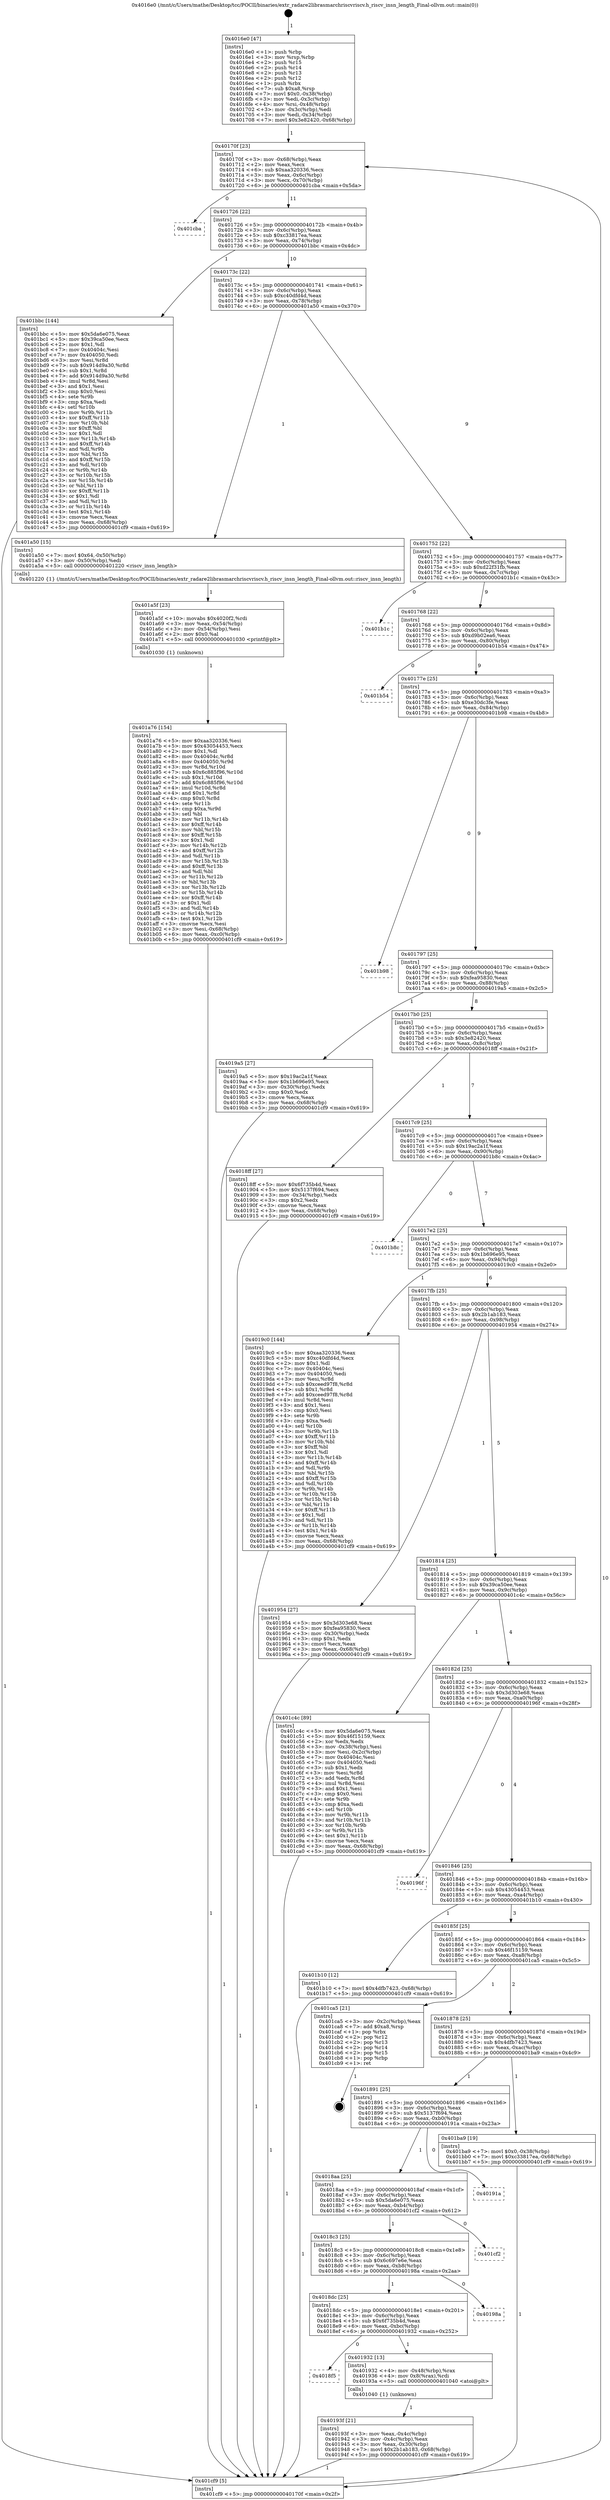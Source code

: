 digraph "0x4016e0" {
  label = "0x4016e0 (/mnt/c/Users/mathe/Desktop/tcc/POCII/binaries/extr_radare2librasmarchriscvriscv.h_riscv_insn_length_Final-ollvm.out::main(0))"
  labelloc = "t"
  node[shape=record]

  Entry [label="",width=0.3,height=0.3,shape=circle,fillcolor=black,style=filled]
  "0x40170f" [label="{
     0x40170f [23]\l
     | [instrs]\l
     &nbsp;&nbsp;0x40170f \<+3\>: mov -0x68(%rbp),%eax\l
     &nbsp;&nbsp;0x401712 \<+2\>: mov %eax,%ecx\l
     &nbsp;&nbsp;0x401714 \<+6\>: sub $0xaa320336,%ecx\l
     &nbsp;&nbsp;0x40171a \<+3\>: mov %eax,-0x6c(%rbp)\l
     &nbsp;&nbsp;0x40171d \<+3\>: mov %ecx,-0x70(%rbp)\l
     &nbsp;&nbsp;0x401720 \<+6\>: je 0000000000401cba \<main+0x5da\>\l
  }"]
  "0x401cba" [label="{
     0x401cba\l
  }", style=dashed]
  "0x401726" [label="{
     0x401726 [22]\l
     | [instrs]\l
     &nbsp;&nbsp;0x401726 \<+5\>: jmp 000000000040172b \<main+0x4b\>\l
     &nbsp;&nbsp;0x40172b \<+3\>: mov -0x6c(%rbp),%eax\l
     &nbsp;&nbsp;0x40172e \<+5\>: sub $0xc33817ea,%eax\l
     &nbsp;&nbsp;0x401733 \<+3\>: mov %eax,-0x74(%rbp)\l
     &nbsp;&nbsp;0x401736 \<+6\>: je 0000000000401bbc \<main+0x4dc\>\l
  }"]
  Exit [label="",width=0.3,height=0.3,shape=circle,fillcolor=black,style=filled,peripheries=2]
  "0x401bbc" [label="{
     0x401bbc [144]\l
     | [instrs]\l
     &nbsp;&nbsp;0x401bbc \<+5\>: mov $0x5da6e075,%eax\l
     &nbsp;&nbsp;0x401bc1 \<+5\>: mov $0x39ca50ee,%ecx\l
     &nbsp;&nbsp;0x401bc6 \<+2\>: mov $0x1,%dl\l
     &nbsp;&nbsp;0x401bc8 \<+7\>: mov 0x40404c,%esi\l
     &nbsp;&nbsp;0x401bcf \<+7\>: mov 0x404050,%edi\l
     &nbsp;&nbsp;0x401bd6 \<+3\>: mov %esi,%r8d\l
     &nbsp;&nbsp;0x401bd9 \<+7\>: sub $0x914d9a30,%r8d\l
     &nbsp;&nbsp;0x401be0 \<+4\>: sub $0x1,%r8d\l
     &nbsp;&nbsp;0x401be4 \<+7\>: add $0x914d9a30,%r8d\l
     &nbsp;&nbsp;0x401beb \<+4\>: imul %r8d,%esi\l
     &nbsp;&nbsp;0x401bef \<+3\>: and $0x1,%esi\l
     &nbsp;&nbsp;0x401bf2 \<+3\>: cmp $0x0,%esi\l
     &nbsp;&nbsp;0x401bf5 \<+4\>: sete %r9b\l
     &nbsp;&nbsp;0x401bf9 \<+3\>: cmp $0xa,%edi\l
     &nbsp;&nbsp;0x401bfc \<+4\>: setl %r10b\l
     &nbsp;&nbsp;0x401c00 \<+3\>: mov %r9b,%r11b\l
     &nbsp;&nbsp;0x401c03 \<+4\>: xor $0xff,%r11b\l
     &nbsp;&nbsp;0x401c07 \<+3\>: mov %r10b,%bl\l
     &nbsp;&nbsp;0x401c0a \<+3\>: xor $0xff,%bl\l
     &nbsp;&nbsp;0x401c0d \<+3\>: xor $0x1,%dl\l
     &nbsp;&nbsp;0x401c10 \<+3\>: mov %r11b,%r14b\l
     &nbsp;&nbsp;0x401c13 \<+4\>: and $0xff,%r14b\l
     &nbsp;&nbsp;0x401c17 \<+3\>: and %dl,%r9b\l
     &nbsp;&nbsp;0x401c1a \<+3\>: mov %bl,%r15b\l
     &nbsp;&nbsp;0x401c1d \<+4\>: and $0xff,%r15b\l
     &nbsp;&nbsp;0x401c21 \<+3\>: and %dl,%r10b\l
     &nbsp;&nbsp;0x401c24 \<+3\>: or %r9b,%r14b\l
     &nbsp;&nbsp;0x401c27 \<+3\>: or %r10b,%r15b\l
     &nbsp;&nbsp;0x401c2a \<+3\>: xor %r15b,%r14b\l
     &nbsp;&nbsp;0x401c2d \<+3\>: or %bl,%r11b\l
     &nbsp;&nbsp;0x401c30 \<+4\>: xor $0xff,%r11b\l
     &nbsp;&nbsp;0x401c34 \<+3\>: or $0x1,%dl\l
     &nbsp;&nbsp;0x401c37 \<+3\>: and %dl,%r11b\l
     &nbsp;&nbsp;0x401c3a \<+3\>: or %r11b,%r14b\l
     &nbsp;&nbsp;0x401c3d \<+4\>: test $0x1,%r14b\l
     &nbsp;&nbsp;0x401c41 \<+3\>: cmovne %ecx,%eax\l
     &nbsp;&nbsp;0x401c44 \<+3\>: mov %eax,-0x68(%rbp)\l
     &nbsp;&nbsp;0x401c47 \<+5\>: jmp 0000000000401cf9 \<main+0x619\>\l
  }"]
  "0x40173c" [label="{
     0x40173c [22]\l
     | [instrs]\l
     &nbsp;&nbsp;0x40173c \<+5\>: jmp 0000000000401741 \<main+0x61\>\l
     &nbsp;&nbsp;0x401741 \<+3\>: mov -0x6c(%rbp),%eax\l
     &nbsp;&nbsp;0x401744 \<+5\>: sub $0xc40dfd4d,%eax\l
     &nbsp;&nbsp;0x401749 \<+3\>: mov %eax,-0x78(%rbp)\l
     &nbsp;&nbsp;0x40174c \<+6\>: je 0000000000401a50 \<main+0x370\>\l
  }"]
  "0x401a76" [label="{
     0x401a76 [154]\l
     | [instrs]\l
     &nbsp;&nbsp;0x401a76 \<+5\>: mov $0xaa320336,%esi\l
     &nbsp;&nbsp;0x401a7b \<+5\>: mov $0x43054453,%ecx\l
     &nbsp;&nbsp;0x401a80 \<+2\>: mov $0x1,%dl\l
     &nbsp;&nbsp;0x401a82 \<+8\>: mov 0x40404c,%r8d\l
     &nbsp;&nbsp;0x401a8a \<+8\>: mov 0x404050,%r9d\l
     &nbsp;&nbsp;0x401a92 \<+3\>: mov %r8d,%r10d\l
     &nbsp;&nbsp;0x401a95 \<+7\>: sub $0x6c885f96,%r10d\l
     &nbsp;&nbsp;0x401a9c \<+4\>: sub $0x1,%r10d\l
     &nbsp;&nbsp;0x401aa0 \<+7\>: add $0x6c885f96,%r10d\l
     &nbsp;&nbsp;0x401aa7 \<+4\>: imul %r10d,%r8d\l
     &nbsp;&nbsp;0x401aab \<+4\>: and $0x1,%r8d\l
     &nbsp;&nbsp;0x401aaf \<+4\>: cmp $0x0,%r8d\l
     &nbsp;&nbsp;0x401ab3 \<+4\>: sete %r11b\l
     &nbsp;&nbsp;0x401ab7 \<+4\>: cmp $0xa,%r9d\l
     &nbsp;&nbsp;0x401abb \<+3\>: setl %bl\l
     &nbsp;&nbsp;0x401abe \<+3\>: mov %r11b,%r14b\l
     &nbsp;&nbsp;0x401ac1 \<+4\>: xor $0xff,%r14b\l
     &nbsp;&nbsp;0x401ac5 \<+3\>: mov %bl,%r15b\l
     &nbsp;&nbsp;0x401ac8 \<+4\>: xor $0xff,%r15b\l
     &nbsp;&nbsp;0x401acc \<+3\>: xor $0x1,%dl\l
     &nbsp;&nbsp;0x401acf \<+3\>: mov %r14b,%r12b\l
     &nbsp;&nbsp;0x401ad2 \<+4\>: and $0xff,%r12b\l
     &nbsp;&nbsp;0x401ad6 \<+3\>: and %dl,%r11b\l
     &nbsp;&nbsp;0x401ad9 \<+3\>: mov %r15b,%r13b\l
     &nbsp;&nbsp;0x401adc \<+4\>: and $0xff,%r13b\l
     &nbsp;&nbsp;0x401ae0 \<+2\>: and %dl,%bl\l
     &nbsp;&nbsp;0x401ae2 \<+3\>: or %r11b,%r12b\l
     &nbsp;&nbsp;0x401ae5 \<+3\>: or %bl,%r13b\l
     &nbsp;&nbsp;0x401ae8 \<+3\>: xor %r13b,%r12b\l
     &nbsp;&nbsp;0x401aeb \<+3\>: or %r15b,%r14b\l
     &nbsp;&nbsp;0x401aee \<+4\>: xor $0xff,%r14b\l
     &nbsp;&nbsp;0x401af2 \<+3\>: or $0x1,%dl\l
     &nbsp;&nbsp;0x401af5 \<+3\>: and %dl,%r14b\l
     &nbsp;&nbsp;0x401af8 \<+3\>: or %r14b,%r12b\l
     &nbsp;&nbsp;0x401afb \<+4\>: test $0x1,%r12b\l
     &nbsp;&nbsp;0x401aff \<+3\>: cmovne %ecx,%esi\l
     &nbsp;&nbsp;0x401b02 \<+3\>: mov %esi,-0x68(%rbp)\l
     &nbsp;&nbsp;0x401b05 \<+6\>: mov %eax,-0xc0(%rbp)\l
     &nbsp;&nbsp;0x401b0b \<+5\>: jmp 0000000000401cf9 \<main+0x619\>\l
  }"]
  "0x401a50" [label="{
     0x401a50 [15]\l
     | [instrs]\l
     &nbsp;&nbsp;0x401a50 \<+7\>: movl $0x64,-0x50(%rbp)\l
     &nbsp;&nbsp;0x401a57 \<+3\>: mov -0x50(%rbp),%edi\l
     &nbsp;&nbsp;0x401a5a \<+5\>: call 0000000000401220 \<riscv_insn_length\>\l
     | [calls]\l
     &nbsp;&nbsp;0x401220 \{1\} (/mnt/c/Users/mathe/Desktop/tcc/POCII/binaries/extr_radare2librasmarchriscvriscv.h_riscv_insn_length_Final-ollvm.out::riscv_insn_length)\l
  }"]
  "0x401752" [label="{
     0x401752 [22]\l
     | [instrs]\l
     &nbsp;&nbsp;0x401752 \<+5\>: jmp 0000000000401757 \<main+0x77\>\l
     &nbsp;&nbsp;0x401757 \<+3\>: mov -0x6c(%rbp),%eax\l
     &nbsp;&nbsp;0x40175a \<+5\>: sub $0xd22f31fb,%eax\l
     &nbsp;&nbsp;0x40175f \<+3\>: mov %eax,-0x7c(%rbp)\l
     &nbsp;&nbsp;0x401762 \<+6\>: je 0000000000401b1c \<main+0x43c\>\l
  }"]
  "0x401a5f" [label="{
     0x401a5f [23]\l
     | [instrs]\l
     &nbsp;&nbsp;0x401a5f \<+10\>: movabs $0x4020f2,%rdi\l
     &nbsp;&nbsp;0x401a69 \<+3\>: mov %eax,-0x54(%rbp)\l
     &nbsp;&nbsp;0x401a6c \<+3\>: mov -0x54(%rbp),%esi\l
     &nbsp;&nbsp;0x401a6f \<+2\>: mov $0x0,%al\l
     &nbsp;&nbsp;0x401a71 \<+5\>: call 0000000000401030 \<printf@plt\>\l
     | [calls]\l
     &nbsp;&nbsp;0x401030 \{1\} (unknown)\l
  }"]
  "0x401b1c" [label="{
     0x401b1c\l
  }", style=dashed]
  "0x401768" [label="{
     0x401768 [22]\l
     | [instrs]\l
     &nbsp;&nbsp;0x401768 \<+5\>: jmp 000000000040176d \<main+0x8d\>\l
     &nbsp;&nbsp;0x40176d \<+3\>: mov -0x6c(%rbp),%eax\l
     &nbsp;&nbsp;0x401770 \<+5\>: sub $0xd9b02ea6,%eax\l
     &nbsp;&nbsp;0x401775 \<+3\>: mov %eax,-0x80(%rbp)\l
     &nbsp;&nbsp;0x401778 \<+6\>: je 0000000000401b54 \<main+0x474\>\l
  }"]
  "0x40193f" [label="{
     0x40193f [21]\l
     | [instrs]\l
     &nbsp;&nbsp;0x40193f \<+3\>: mov %eax,-0x4c(%rbp)\l
     &nbsp;&nbsp;0x401942 \<+3\>: mov -0x4c(%rbp),%eax\l
     &nbsp;&nbsp;0x401945 \<+3\>: mov %eax,-0x30(%rbp)\l
     &nbsp;&nbsp;0x401948 \<+7\>: movl $0x2b1ab183,-0x68(%rbp)\l
     &nbsp;&nbsp;0x40194f \<+5\>: jmp 0000000000401cf9 \<main+0x619\>\l
  }"]
  "0x401b54" [label="{
     0x401b54\l
  }", style=dashed]
  "0x40177e" [label="{
     0x40177e [25]\l
     | [instrs]\l
     &nbsp;&nbsp;0x40177e \<+5\>: jmp 0000000000401783 \<main+0xa3\>\l
     &nbsp;&nbsp;0x401783 \<+3\>: mov -0x6c(%rbp),%eax\l
     &nbsp;&nbsp;0x401786 \<+5\>: sub $0xe30dc3fe,%eax\l
     &nbsp;&nbsp;0x40178b \<+6\>: mov %eax,-0x84(%rbp)\l
     &nbsp;&nbsp;0x401791 \<+6\>: je 0000000000401b98 \<main+0x4b8\>\l
  }"]
  "0x4018f5" [label="{
     0x4018f5\l
  }", style=dashed]
  "0x401b98" [label="{
     0x401b98\l
  }", style=dashed]
  "0x401797" [label="{
     0x401797 [25]\l
     | [instrs]\l
     &nbsp;&nbsp;0x401797 \<+5\>: jmp 000000000040179c \<main+0xbc\>\l
     &nbsp;&nbsp;0x40179c \<+3\>: mov -0x6c(%rbp),%eax\l
     &nbsp;&nbsp;0x40179f \<+5\>: sub $0xfea95830,%eax\l
     &nbsp;&nbsp;0x4017a4 \<+6\>: mov %eax,-0x88(%rbp)\l
     &nbsp;&nbsp;0x4017aa \<+6\>: je 00000000004019a5 \<main+0x2c5\>\l
  }"]
  "0x401932" [label="{
     0x401932 [13]\l
     | [instrs]\l
     &nbsp;&nbsp;0x401932 \<+4\>: mov -0x48(%rbp),%rax\l
     &nbsp;&nbsp;0x401936 \<+4\>: mov 0x8(%rax),%rdi\l
     &nbsp;&nbsp;0x40193a \<+5\>: call 0000000000401040 \<atoi@plt\>\l
     | [calls]\l
     &nbsp;&nbsp;0x401040 \{1\} (unknown)\l
  }"]
  "0x4019a5" [label="{
     0x4019a5 [27]\l
     | [instrs]\l
     &nbsp;&nbsp;0x4019a5 \<+5\>: mov $0x19ac2a1f,%eax\l
     &nbsp;&nbsp;0x4019aa \<+5\>: mov $0x1b696e95,%ecx\l
     &nbsp;&nbsp;0x4019af \<+3\>: mov -0x30(%rbp),%edx\l
     &nbsp;&nbsp;0x4019b2 \<+3\>: cmp $0x0,%edx\l
     &nbsp;&nbsp;0x4019b5 \<+3\>: cmove %ecx,%eax\l
     &nbsp;&nbsp;0x4019b8 \<+3\>: mov %eax,-0x68(%rbp)\l
     &nbsp;&nbsp;0x4019bb \<+5\>: jmp 0000000000401cf9 \<main+0x619\>\l
  }"]
  "0x4017b0" [label="{
     0x4017b0 [25]\l
     | [instrs]\l
     &nbsp;&nbsp;0x4017b0 \<+5\>: jmp 00000000004017b5 \<main+0xd5\>\l
     &nbsp;&nbsp;0x4017b5 \<+3\>: mov -0x6c(%rbp),%eax\l
     &nbsp;&nbsp;0x4017b8 \<+5\>: sub $0x3e82420,%eax\l
     &nbsp;&nbsp;0x4017bd \<+6\>: mov %eax,-0x8c(%rbp)\l
     &nbsp;&nbsp;0x4017c3 \<+6\>: je 00000000004018ff \<main+0x21f\>\l
  }"]
  "0x4018dc" [label="{
     0x4018dc [25]\l
     | [instrs]\l
     &nbsp;&nbsp;0x4018dc \<+5\>: jmp 00000000004018e1 \<main+0x201\>\l
     &nbsp;&nbsp;0x4018e1 \<+3\>: mov -0x6c(%rbp),%eax\l
     &nbsp;&nbsp;0x4018e4 \<+5\>: sub $0x6f735b4d,%eax\l
     &nbsp;&nbsp;0x4018e9 \<+6\>: mov %eax,-0xbc(%rbp)\l
     &nbsp;&nbsp;0x4018ef \<+6\>: je 0000000000401932 \<main+0x252\>\l
  }"]
  "0x4018ff" [label="{
     0x4018ff [27]\l
     | [instrs]\l
     &nbsp;&nbsp;0x4018ff \<+5\>: mov $0x6f735b4d,%eax\l
     &nbsp;&nbsp;0x401904 \<+5\>: mov $0x5137f694,%ecx\l
     &nbsp;&nbsp;0x401909 \<+3\>: mov -0x34(%rbp),%edx\l
     &nbsp;&nbsp;0x40190c \<+3\>: cmp $0x2,%edx\l
     &nbsp;&nbsp;0x40190f \<+3\>: cmovne %ecx,%eax\l
     &nbsp;&nbsp;0x401912 \<+3\>: mov %eax,-0x68(%rbp)\l
     &nbsp;&nbsp;0x401915 \<+5\>: jmp 0000000000401cf9 \<main+0x619\>\l
  }"]
  "0x4017c9" [label="{
     0x4017c9 [25]\l
     | [instrs]\l
     &nbsp;&nbsp;0x4017c9 \<+5\>: jmp 00000000004017ce \<main+0xee\>\l
     &nbsp;&nbsp;0x4017ce \<+3\>: mov -0x6c(%rbp),%eax\l
     &nbsp;&nbsp;0x4017d1 \<+5\>: sub $0x19ac2a1f,%eax\l
     &nbsp;&nbsp;0x4017d6 \<+6\>: mov %eax,-0x90(%rbp)\l
     &nbsp;&nbsp;0x4017dc \<+6\>: je 0000000000401b8c \<main+0x4ac\>\l
  }"]
  "0x401cf9" [label="{
     0x401cf9 [5]\l
     | [instrs]\l
     &nbsp;&nbsp;0x401cf9 \<+5\>: jmp 000000000040170f \<main+0x2f\>\l
  }"]
  "0x4016e0" [label="{
     0x4016e0 [47]\l
     | [instrs]\l
     &nbsp;&nbsp;0x4016e0 \<+1\>: push %rbp\l
     &nbsp;&nbsp;0x4016e1 \<+3\>: mov %rsp,%rbp\l
     &nbsp;&nbsp;0x4016e4 \<+2\>: push %r15\l
     &nbsp;&nbsp;0x4016e6 \<+2\>: push %r14\l
     &nbsp;&nbsp;0x4016e8 \<+2\>: push %r13\l
     &nbsp;&nbsp;0x4016ea \<+2\>: push %r12\l
     &nbsp;&nbsp;0x4016ec \<+1\>: push %rbx\l
     &nbsp;&nbsp;0x4016ed \<+7\>: sub $0xa8,%rsp\l
     &nbsp;&nbsp;0x4016f4 \<+7\>: movl $0x0,-0x38(%rbp)\l
     &nbsp;&nbsp;0x4016fb \<+3\>: mov %edi,-0x3c(%rbp)\l
     &nbsp;&nbsp;0x4016fe \<+4\>: mov %rsi,-0x48(%rbp)\l
     &nbsp;&nbsp;0x401702 \<+3\>: mov -0x3c(%rbp),%edi\l
     &nbsp;&nbsp;0x401705 \<+3\>: mov %edi,-0x34(%rbp)\l
     &nbsp;&nbsp;0x401708 \<+7\>: movl $0x3e82420,-0x68(%rbp)\l
  }"]
  "0x40198a" [label="{
     0x40198a\l
  }", style=dashed]
  "0x401b8c" [label="{
     0x401b8c\l
  }", style=dashed]
  "0x4017e2" [label="{
     0x4017e2 [25]\l
     | [instrs]\l
     &nbsp;&nbsp;0x4017e2 \<+5\>: jmp 00000000004017e7 \<main+0x107\>\l
     &nbsp;&nbsp;0x4017e7 \<+3\>: mov -0x6c(%rbp),%eax\l
     &nbsp;&nbsp;0x4017ea \<+5\>: sub $0x1b696e95,%eax\l
     &nbsp;&nbsp;0x4017ef \<+6\>: mov %eax,-0x94(%rbp)\l
     &nbsp;&nbsp;0x4017f5 \<+6\>: je 00000000004019c0 \<main+0x2e0\>\l
  }"]
  "0x4018c3" [label="{
     0x4018c3 [25]\l
     | [instrs]\l
     &nbsp;&nbsp;0x4018c3 \<+5\>: jmp 00000000004018c8 \<main+0x1e8\>\l
     &nbsp;&nbsp;0x4018c8 \<+3\>: mov -0x6c(%rbp),%eax\l
     &nbsp;&nbsp;0x4018cb \<+5\>: sub $0x6c697e6e,%eax\l
     &nbsp;&nbsp;0x4018d0 \<+6\>: mov %eax,-0xb8(%rbp)\l
     &nbsp;&nbsp;0x4018d6 \<+6\>: je 000000000040198a \<main+0x2aa\>\l
  }"]
  "0x4019c0" [label="{
     0x4019c0 [144]\l
     | [instrs]\l
     &nbsp;&nbsp;0x4019c0 \<+5\>: mov $0xaa320336,%eax\l
     &nbsp;&nbsp;0x4019c5 \<+5\>: mov $0xc40dfd4d,%ecx\l
     &nbsp;&nbsp;0x4019ca \<+2\>: mov $0x1,%dl\l
     &nbsp;&nbsp;0x4019cc \<+7\>: mov 0x40404c,%esi\l
     &nbsp;&nbsp;0x4019d3 \<+7\>: mov 0x404050,%edi\l
     &nbsp;&nbsp;0x4019da \<+3\>: mov %esi,%r8d\l
     &nbsp;&nbsp;0x4019dd \<+7\>: sub $0xceed97f8,%r8d\l
     &nbsp;&nbsp;0x4019e4 \<+4\>: sub $0x1,%r8d\l
     &nbsp;&nbsp;0x4019e8 \<+7\>: add $0xceed97f8,%r8d\l
     &nbsp;&nbsp;0x4019ef \<+4\>: imul %r8d,%esi\l
     &nbsp;&nbsp;0x4019f3 \<+3\>: and $0x1,%esi\l
     &nbsp;&nbsp;0x4019f6 \<+3\>: cmp $0x0,%esi\l
     &nbsp;&nbsp;0x4019f9 \<+4\>: sete %r9b\l
     &nbsp;&nbsp;0x4019fd \<+3\>: cmp $0xa,%edi\l
     &nbsp;&nbsp;0x401a00 \<+4\>: setl %r10b\l
     &nbsp;&nbsp;0x401a04 \<+3\>: mov %r9b,%r11b\l
     &nbsp;&nbsp;0x401a07 \<+4\>: xor $0xff,%r11b\l
     &nbsp;&nbsp;0x401a0b \<+3\>: mov %r10b,%bl\l
     &nbsp;&nbsp;0x401a0e \<+3\>: xor $0xff,%bl\l
     &nbsp;&nbsp;0x401a11 \<+3\>: xor $0x1,%dl\l
     &nbsp;&nbsp;0x401a14 \<+3\>: mov %r11b,%r14b\l
     &nbsp;&nbsp;0x401a17 \<+4\>: and $0xff,%r14b\l
     &nbsp;&nbsp;0x401a1b \<+3\>: and %dl,%r9b\l
     &nbsp;&nbsp;0x401a1e \<+3\>: mov %bl,%r15b\l
     &nbsp;&nbsp;0x401a21 \<+4\>: and $0xff,%r15b\l
     &nbsp;&nbsp;0x401a25 \<+3\>: and %dl,%r10b\l
     &nbsp;&nbsp;0x401a28 \<+3\>: or %r9b,%r14b\l
     &nbsp;&nbsp;0x401a2b \<+3\>: or %r10b,%r15b\l
     &nbsp;&nbsp;0x401a2e \<+3\>: xor %r15b,%r14b\l
     &nbsp;&nbsp;0x401a31 \<+3\>: or %bl,%r11b\l
     &nbsp;&nbsp;0x401a34 \<+4\>: xor $0xff,%r11b\l
     &nbsp;&nbsp;0x401a38 \<+3\>: or $0x1,%dl\l
     &nbsp;&nbsp;0x401a3b \<+3\>: and %dl,%r11b\l
     &nbsp;&nbsp;0x401a3e \<+3\>: or %r11b,%r14b\l
     &nbsp;&nbsp;0x401a41 \<+4\>: test $0x1,%r14b\l
     &nbsp;&nbsp;0x401a45 \<+3\>: cmovne %ecx,%eax\l
     &nbsp;&nbsp;0x401a48 \<+3\>: mov %eax,-0x68(%rbp)\l
     &nbsp;&nbsp;0x401a4b \<+5\>: jmp 0000000000401cf9 \<main+0x619\>\l
  }"]
  "0x4017fb" [label="{
     0x4017fb [25]\l
     | [instrs]\l
     &nbsp;&nbsp;0x4017fb \<+5\>: jmp 0000000000401800 \<main+0x120\>\l
     &nbsp;&nbsp;0x401800 \<+3\>: mov -0x6c(%rbp),%eax\l
     &nbsp;&nbsp;0x401803 \<+5\>: sub $0x2b1ab183,%eax\l
     &nbsp;&nbsp;0x401808 \<+6\>: mov %eax,-0x98(%rbp)\l
     &nbsp;&nbsp;0x40180e \<+6\>: je 0000000000401954 \<main+0x274\>\l
  }"]
  "0x401cf2" [label="{
     0x401cf2\l
  }", style=dashed]
  "0x401954" [label="{
     0x401954 [27]\l
     | [instrs]\l
     &nbsp;&nbsp;0x401954 \<+5\>: mov $0x3d303e68,%eax\l
     &nbsp;&nbsp;0x401959 \<+5\>: mov $0xfea95830,%ecx\l
     &nbsp;&nbsp;0x40195e \<+3\>: mov -0x30(%rbp),%edx\l
     &nbsp;&nbsp;0x401961 \<+3\>: cmp $0x1,%edx\l
     &nbsp;&nbsp;0x401964 \<+3\>: cmovl %ecx,%eax\l
     &nbsp;&nbsp;0x401967 \<+3\>: mov %eax,-0x68(%rbp)\l
     &nbsp;&nbsp;0x40196a \<+5\>: jmp 0000000000401cf9 \<main+0x619\>\l
  }"]
  "0x401814" [label="{
     0x401814 [25]\l
     | [instrs]\l
     &nbsp;&nbsp;0x401814 \<+5\>: jmp 0000000000401819 \<main+0x139\>\l
     &nbsp;&nbsp;0x401819 \<+3\>: mov -0x6c(%rbp),%eax\l
     &nbsp;&nbsp;0x40181c \<+5\>: sub $0x39ca50ee,%eax\l
     &nbsp;&nbsp;0x401821 \<+6\>: mov %eax,-0x9c(%rbp)\l
     &nbsp;&nbsp;0x401827 \<+6\>: je 0000000000401c4c \<main+0x56c\>\l
  }"]
  "0x4018aa" [label="{
     0x4018aa [25]\l
     | [instrs]\l
     &nbsp;&nbsp;0x4018aa \<+5\>: jmp 00000000004018af \<main+0x1cf\>\l
     &nbsp;&nbsp;0x4018af \<+3\>: mov -0x6c(%rbp),%eax\l
     &nbsp;&nbsp;0x4018b2 \<+5\>: sub $0x5da6e075,%eax\l
     &nbsp;&nbsp;0x4018b7 \<+6\>: mov %eax,-0xb4(%rbp)\l
     &nbsp;&nbsp;0x4018bd \<+6\>: je 0000000000401cf2 \<main+0x612\>\l
  }"]
  "0x401c4c" [label="{
     0x401c4c [89]\l
     | [instrs]\l
     &nbsp;&nbsp;0x401c4c \<+5\>: mov $0x5da6e075,%eax\l
     &nbsp;&nbsp;0x401c51 \<+5\>: mov $0x46f15159,%ecx\l
     &nbsp;&nbsp;0x401c56 \<+2\>: xor %edx,%edx\l
     &nbsp;&nbsp;0x401c58 \<+3\>: mov -0x38(%rbp),%esi\l
     &nbsp;&nbsp;0x401c5b \<+3\>: mov %esi,-0x2c(%rbp)\l
     &nbsp;&nbsp;0x401c5e \<+7\>: mov 0x40404c,%esi\l
     &nbsp;&nbsp;0x401c65 \<+7\>: mov 0x404050,%edi\l
     &nbsp;&nbsp;0x401c6c \<+3\>: sub $0x1,%edx\l
     &nbsp;&nbsp;0x401c6f \<+3\>: mov %esi,%r8d\l
     &nbsp;&nbsp;0x401c72 \<+3\>: add %edx,%r8d\l
     &nbsp;&nbsp;0x401c75 \<+4\>: imul %r8d,%esi\l
     &nbsp;&nbsp;0x401c79 \<+3\>: and $0x1,%esi\l
     &nbsp;&nbsp;0x401c7c \<+3\>: cmp $0x0,%esi\l
     &nbsp;&nbsp;0x401c7f \<+4\>: sete %r9b\l
     &nbsp;&nbsp;0x401c83 \<+3\>: cmp $0xa,%edi\l
     &nbsp;&nbsp;0x401c86 \<+4\>: setl %r10b\l
     &nbsp;&nbsp;0x401c8a \<+3\>: mov %r9b,%r11b\l
     &nbsp;&nbsp;0x401c8d \<+3\>: and %r10b,%r11b\l
     &nbsp;&nbsp;0x401c90 \<+3\>: xor %r10b,%r9b\l
     &nbsp;&nbsp;0x401c93 \<+3\>: or %r9b,%r11b\l
     &nbsp;&nbsp;0x401c96 \<+4\>: test $0x1,%r11b\l
     &nbsp;&nbsp;0x401c9a \<+3\>: cmovne %ecx,%eax\l
     &nbsp;&nbsp;0x401c9d \<+3\>: mov %eax,-0x68(%rbp)\l
     &nbsp;&nbsp;0x401ca0 \<+5\>: jmp 0000000000401cf9 \<main+0x619\>\l
  }"]
  "0x40182d" [label="{
     0x40182d [25]\l
     | [instrs]\l
     &nbsp;&nbsp;0x40182d \<+5\>: jmp 0000000000401832 \<main+0x152\>\l
     &nbsp;&nbsp;0x401832 \<+3\>: mov -0x6c(%rbp),%eax\l
     &nbsp;&nbsp;0x401835 \<+5\>: sub $0x3d303e68,%eax\l
     &nbsp;&nbsp;0x40183a \<+6\>: mov %eax,-0xa0(%rbp)\l
     &nbsp;&nbsp;0x401840 \<+6\>: je 000000000040196f \<main+0x28f\>\l
  }"]
  "0x40191a" [label="{
     0x40191a\l
  }", style=dashed]
  "0x40196f" [label="{
     0x40196f\l
  }", style=dashed]
  "0x401846" [label="{
     0x401846 [25]\l
     | [instrs]\l
     &nbsp;&nbsp;0x401846 \<+5\>: jmp 000000000040184b \<main+0x16b\>\l
     &nbsp;&nbsp;0x40184b \<+3\>: mov -0x6c(%rbp),%eax\l
     &nbsp;&nbsp;0x40184e \<+5\>: sub $0x43054453,%eax\l
     &nbsp;&nbsp;0x401853 \<+6\>: mov %eax,-0xa4(%rbp)\l
     &nbsp;&nbsp;0x401859 \<+6\>: je 0000000000401b10 \<main+0x430\>\l
  }"]
  "0x401891" [label="{
     0x401891 [25]\l
     | [instrs]\l
     &nbsp;&nbsp;0x401891 \<+5\>: jmp 0000000000401896 \<main+0x1b6\>\l
     &nbsp;&nbsp;0x401896 \<+3\>: mov -0x6c(%rbp),%eax\l
     &nbsp;&nbsp;0x401899 \<+5\>: sub $0x5137f694,%eax\l
     &nbsp;&nbsp;0x40189e \<+6\>: mov %eax,-0xb0(%rbp)\l
     &nbsp;&nbsp;0x4018a4 \<+6\>: je 000000000040191a \<main+0x23a\>\l
  }"]
  "0x401b10" [label="{
     0x401b10 [12]\l
     | [instrs]\l
     &nbsp;&nbsp;0x401b10 \<+7\>: movl $0x4dfb7423,-0x68(%rbp)\l
     &nbsp;&nbsp;0x401b17 \<+5\>: jmp 0000000000401cf9 \<main+0x619\>\l
  }"]
  "0x40185f" [label="{
     0x40185f [25]\l
     | [instrs]\l
     &nbsp;&nbsp;0x40185f \<+5\>: jmp 0000000000401864 \<main+0x184\>\l
     &nbsp;&nbsp;0x401864 \<+3\>: mov -0x6c(%rbp),%eax\l
     &nbsp;&nbsp;0x401867 \<+5\>: sub $0x46f15159,%eax\l
     &nbsp;&nbsp;0x40186c \<+6\>: mov %eax,-0xa8(%rbp)\l
     &nbsp;&nbsp;0x401872 \<+6\>: je 0000000000401ca5 \<main+0x5c5\>\l
  }"]
  "0x401ba9" [label="{
     0x401ba9 [19]\l
     | [instrs]\l
     &nbsp;&nbsp;0x401ba9 \<+7\>: movl $0x0,-0x38(%rbp)\l
     &nbsp;&nbsp;0x401bb0 \<+7\>: movl $0xc33817ea,-0x68(%rbp)\l
     &nbsp;&nbsp;0x401bb7 \<+5\>: jmp 0000000000401cf9 \<main+0x619\>\l
  }"]
  "0x401ca5" [label="{
     0x401ca5 [21]\l
     | [instrs]\l
     &nbsp;&nbsp;0x401ca5 \<+3\>: mov -0x2c(%rbp),%eax\l
     &nbsp;&nbsp;0x401ca8 \<+7\>: add $0xa8,%rsp\l
     &nbsp;&nbsp;0x401caf \<+1\>: pop %rbx\l
     &nbsp;&nbsp;0x401cb0 \<+2\>: pop %r12\l
     &nbsp;&nbsp;0x401cb2 \<+2\>: pop %r13\l
     &nbsp;&nbsp;0x401cb4 \<+2\>: pop %r14\l
     &nbsp;&nbsp;0x401cb6 \<+2\>: pop %r15\l
     &nbsp;&nbsp;0x401cb8 \<+1\>: pop %rbp\l
     &nbsp;&nbsp;0x401cb9 \<+1\>: ret\l
  }"]
  "0x401878" [label="{
     0x401878 [25]\l
     | [instrs]\l
     &nbsp;&nbsp;0x401878 \<+5\>: jmp 000000000040187d \<main+0x19d\>\l
     &nbsp;&nbsp;0x40187d \<+3\>: mov -0x6c(%rbp),%eax\l
     &nbsp;&nbsp;0x401880 \<+5\>: sub $0x4dfb7423,%eax\l
     &nbsp;&nbsp;0x401885 \<+6\>: mov %eax,-0xac(%rbp)\l
     &nbsp;&nbsp;0x40188b \<+6\>: je 0000000000401ba9 \<main+0x4c9\>\l
  }"]
  Entry -> "0x4016e0" [label=" 1"]
  "0x40170f" -> "0x401cba" [label=" 0"]
  "0x40170f" -> "0x401726" [label=" 11"]
  "0x401ca5" -> Exit [label=" 1"]
  "0x401726" -> "0x401bbc" [label=" 1"]
  "0x401726" -> "0x40173c" [label=" 10"]
  "0x401c4c" -> "0x401cf9" [label=" 1"]
  "0x40173c" -> "0x401a50" [label=" 1"]
  "0x40173c" -> "0x401752" [label=" 9"]
  "0x401bbc" -> "0x401cf9" [label=" 1"]
  "0x401752" -> "0x401b1c" [label=" 0"]
  "0x401752" -> "0x401768" [label=" 9"]
  "0x401ba9" -> "0x401cf9" [label=" 1"]
  "0x401768" -> "0x401b54" [label=" 0"]
  "0x401768" -> "0x40177e" [label=" 9"]
  "0x401b10" -> "0x401cf9" [label=" 1"]
  "0x40177e" -> "0x401b98" [label=" 0"]
  "0x40177e" -> "0x401797" [label=" 9"]
  "0x401a76" -> "0x401cf9" [label=" 1"]
  "0x401797" -> "0x4019a5" [label=" 1"]
  "0x401797" -> "0x4017b0" [label=" 8"]
  "0x401a5f" -> "0x401a76" [label=" 1"]
  "0x4017b0" -> "0x4018ff" [label=" 1"]
  "0x4017b0" -> "0x4017c9" [label=" 7"]
  "0x4018ff" -> "0x401cf9" [label=" 1"]
  "0x4016e0" -> "0x40170f" [label=" 1"]
  "0x401cf9" -> "0x40170f" [label=" 10"]
  "0x4019c0" -> "0x401cf9" [label=" 1"]
  "0x4017c9" -> "0x401b8c" [label=" 0"]
  "0x4017c9" -> "0x4017e2" [label=" 7"]
  "0x4019a5" -> "0x401cf9" [label=" 1"]
  "0x4017e2" -> "0x4019c0" [label=" 1"]
  "0x4017e2" -> "0x4017fb" [label=" 6"]
  "0x40193f" -> "0x401cf9" [label=" 1"]
  "0x4017fb" -> "0x401954" [label=" 1"]
  "0x4017fb" -> "0x401814" [label=" 5"]
  "0x401932" -> "0x40193f" [label=" 1"]
  "0x401814" -> "0x401c4c" [label=" 1"]
  "0x401814" -> "0x40182d" [label=" 4"]
  "0x4018dc" -> "0x401932" [label=" 1"]
  "0x40182d" -> "0x40196f" [label=" 0"]
  "0x40182d" -> "0x401846" [label=" 4"]
  "0x401a50" -> "0x401a5f" [label=" 1"]
  "0x401846" -> "0x401b10" [label=" 1"]
  "0x401846" -> "0x40185f" [label=" 3"]
  "0x4018c3" -> "0x40198a" [label=" 0"]
  "0x40185f" -> "0x401ca5" [label=" 1"]
  "0x40185f" -> "0x401878" [label=" 2"]
  "0x401954" -> "0x401cf9" [label=" 1"]
  "0x401878" -> "0x401ba9" [label=" 1"]
  "0x401878" -> "0x401891" [label=" 1"]
  "0x4018c3" -> "0x4018dc" [label=" 1"]
  "0x401891" -> "0x40191a" [label=" 0"]
  "0x401891" -> "0x4018aa" [label=" 1"]
  "0x4018dc" -> "0x4018f5" [label=" 0"]
  "0x4018aa" -> "0x401cf2" [label=" 0"]
  "0x4018aa" -> "0x4018c3" [label=" 1"]
}
